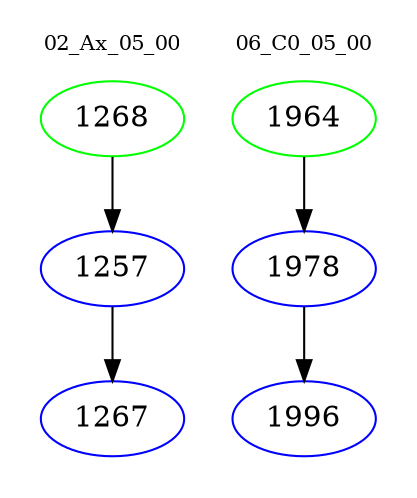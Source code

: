 digraph{
subgraph cluster_0 {
color = white
label = "02_Ax_05_00";
fontsize=10;
T0_1268 [label="1268", color="green"]
T0_1268 -> T0_1257 [color="black"]
T0_1257 [label="1257", color="blue"]
T0_1257 -> T0_1267 [color="black"]
T0_1267 [label="1267", color="blue"]
}
subgraph cluster_1 {
color = white
label = "06_C0_05_00";
fontsize=10;
T1_1964 [label="1964", color="green"]
T1_1964 -> T1_1978 [color="black"]
T1_1978 [label="1978", color="blue"]
T1_1978 -> T1_1996 [color="black"]
T1_1996 [label="1996", color="blue"]
}
}
